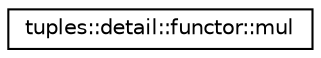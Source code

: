 digraph "Graphical Class Hierarchy"
{
 // LATEX_PDF_SIZE
  edge [fontname="Helvetica",fontsize="10",labelfontname="Helvetica",labelfontsize="10"];
  node [fontname="Helvetica",fontsize="10",shape=record];
  rankdir="LR";
  Node0 [label="tuples::detail::functor::mul",height=0.2,width=0.4,color="black", fillcolor="white", style="filled",URL="$structtuples_1_1detail_1_1functor_1_1mul.html",tooltip=" "];
}
